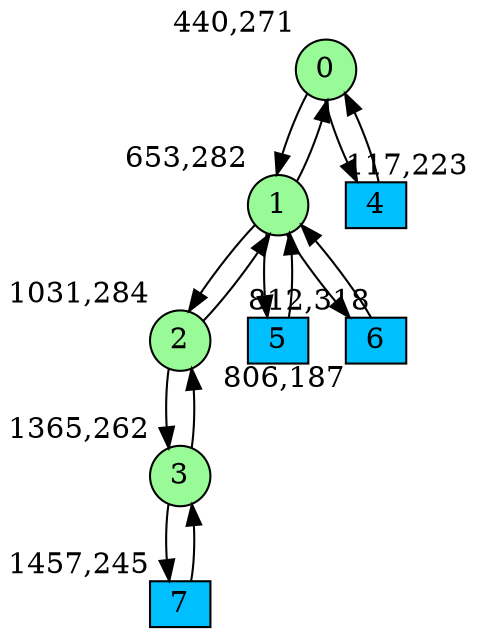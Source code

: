digraph G {
graph [bgcolor=white]
node [shape=circle, style = filled, fillcolor=white,fixedsize=true, width=0.4, height=0.3 ]
0[xlabel="440,271", pos = "5.04688,0.734375!", fillcolor=palegreen ];
1[xlabel="653,282", pos = "8.375,0.5625!", fillcolor=palegreen ];
2[xlabel="1031,284", pos = "14.2813,0.53125!", fillcolor=palegreen ];
3[xlabel="1365,262", pos = "19.5,0.875!", fillcolor=palegreen ];
4[xlabel="117,223", pos = "0,1.48438!", fillcolor=deepskyblue, shape=box ];
5[xlabel="812,318", pos = "10.8594,0!", fillcolor=deepskyblue, shape=box ];
6[xlabel="806,187", pos = "10.7656,2.04688!", fillcolor=deepskyblue, shape=box ];
7[xlabel="1457,245", pos = "20.9375,1.14063!", fillcolor=deepskyblue, shape=box ];
0->1 ;
0->4 ;
1->0 ;
1->2 ;
1->5 ;
1->6 ;
2->1 ;
2->3 ;
3->2 ;
3->7 ;
4->0 ;
5->1 ;
6->1 ;
7->3 ;
}
